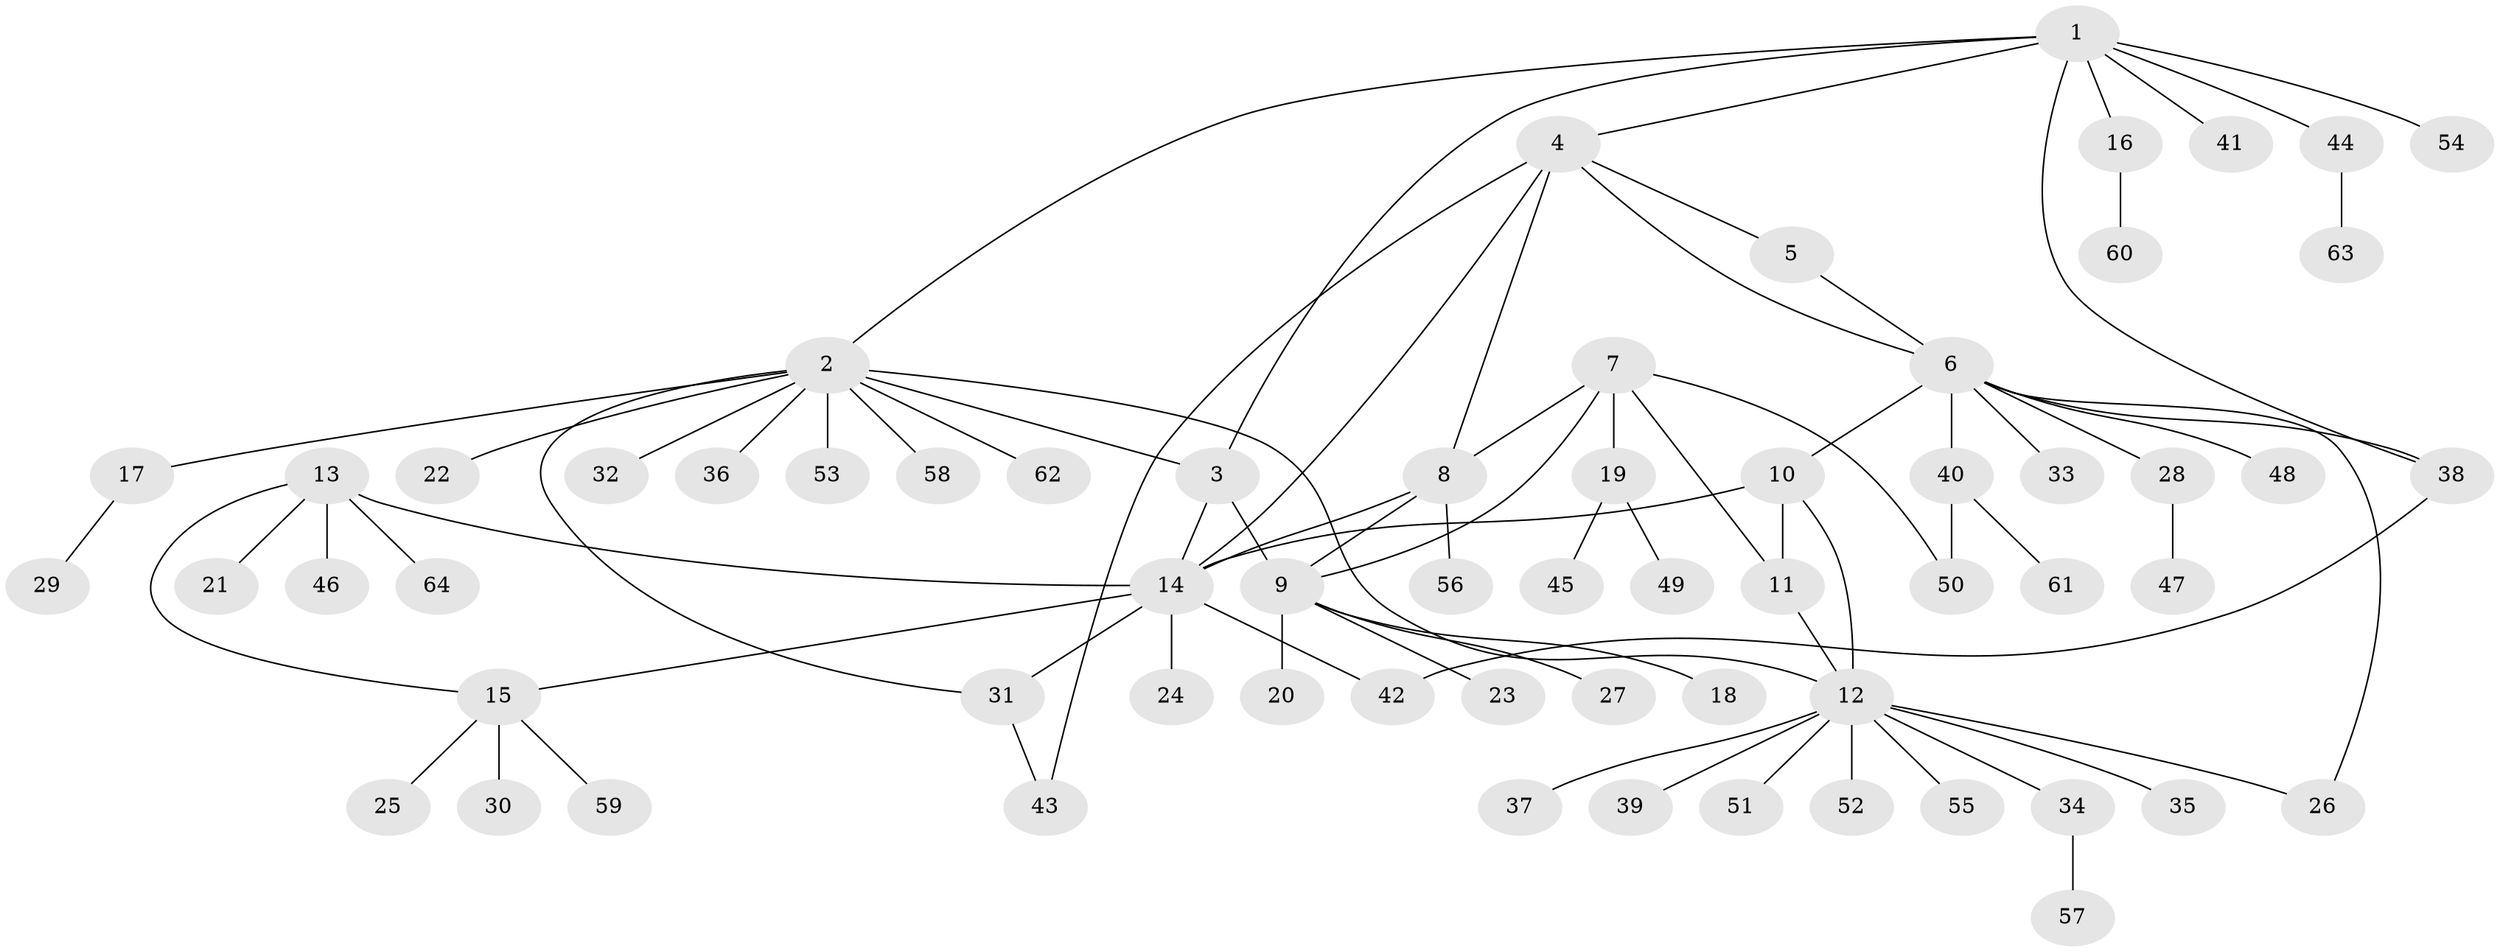 // coarse degree distribution, {6: 0.07692307692307693, 10: 0.02564102564102564, 4: 0.07692307692307693, 5: 0.07692307692307693, 3: 0.07692307692307693, 9: 0.02564102564102564, 7: 0.02564102564102564, 1: 0.5641025641025641, 2: 0.05128205128205128}
// Generated by graph-tools (version 1.1) at 2025/52/03/04/25 22:52:33]
// undirected, 64 vertices, 80 edges
graph export_dot {
  node [color=gray90,style=filled];
  1;
  2;
  3;
  4;
  5;
  6;
  7;
  8;
  9;
  10;
  11;
  12;
  13;
  14;
  15;
  16;
  17;
  18;
  19;
  20;
  21;
  22;
  23;
  24;
  25;
  26;
  27;
  28;
  29;
  30;
  31;
  32;
  33;
  34;
  35;
  36;
  37;
  38;
  39;
  40;
  41;
  42;
  43;
  44;
  45;
  46;
  47;
  48;
  49;
  50;
  51;
  52;
  53;
  54;
  55;
  56;
  57;
  58;
  59;
  60;
  61;
  62;
  63;
  64;
  1 -- 2;
  1 -- 3;
  1 -- 4;
  1 -- 16;
  1 -- 38;
  1 -- 41;
  1 -- 44;
  1 -- 54;
  2 -- 3;
  2 -- 12;
  2 -- 17;
  2 -- 22;
  2 -- 31;
  2 -- 32;
  2 -- 36;
  2 -- 53;
  2 -- 58;
  2 -- 62;
  3 -- 9;
  3 -- 14;
  4 -- 5;
  4 -- 6;
  4 -- 8;
  4 -- 14;
  4 -- 43;
  5 -- 6;
  6 -- 10;
  6 -- 26;
  6 -- 28;
  6 -- 33;
  6 -- 38;
  6 -- 40;
  6 -- 48;
  7 -- 8;
  7 -- 9;
  7 -- 11;
  7 -- 19;
  7 -- 50;
  8 -- 9;
  8 -- 14;
  8 -- 56;
  9 -- 18;
  9 -- 20;
  9 -- 23;
  9 -- 27;
  10 -- 11;
  10 -- 12;
  10 -- 14;
  11 -- 12;
  12 -- 26;
  12 -- 34;
  12 -- 35;
  12 -- 37;
  12 -- 39;
  12 -- 51;
  12 -- 52;
  12 -- 55;
  13 -- 14;
  13 -- 15;
  13 -- 21;
  13 -- 46;
  13 -- 64;
  14 -- 15;
  14 -- 24;
  14 -- 31;
  14 -- 42;
  15 -- 25;
  15 -- 30;
  15 -- 59;
  16 -- 60;
  17 -- 29;
  19 -- 45;
  19 -- 49;
  28 -- 47;
  31 -- 43;
  34 -- 57;
  38 -- 42;
  40 -- 50;
  40 -- 61;
  44 -- 63;
}
